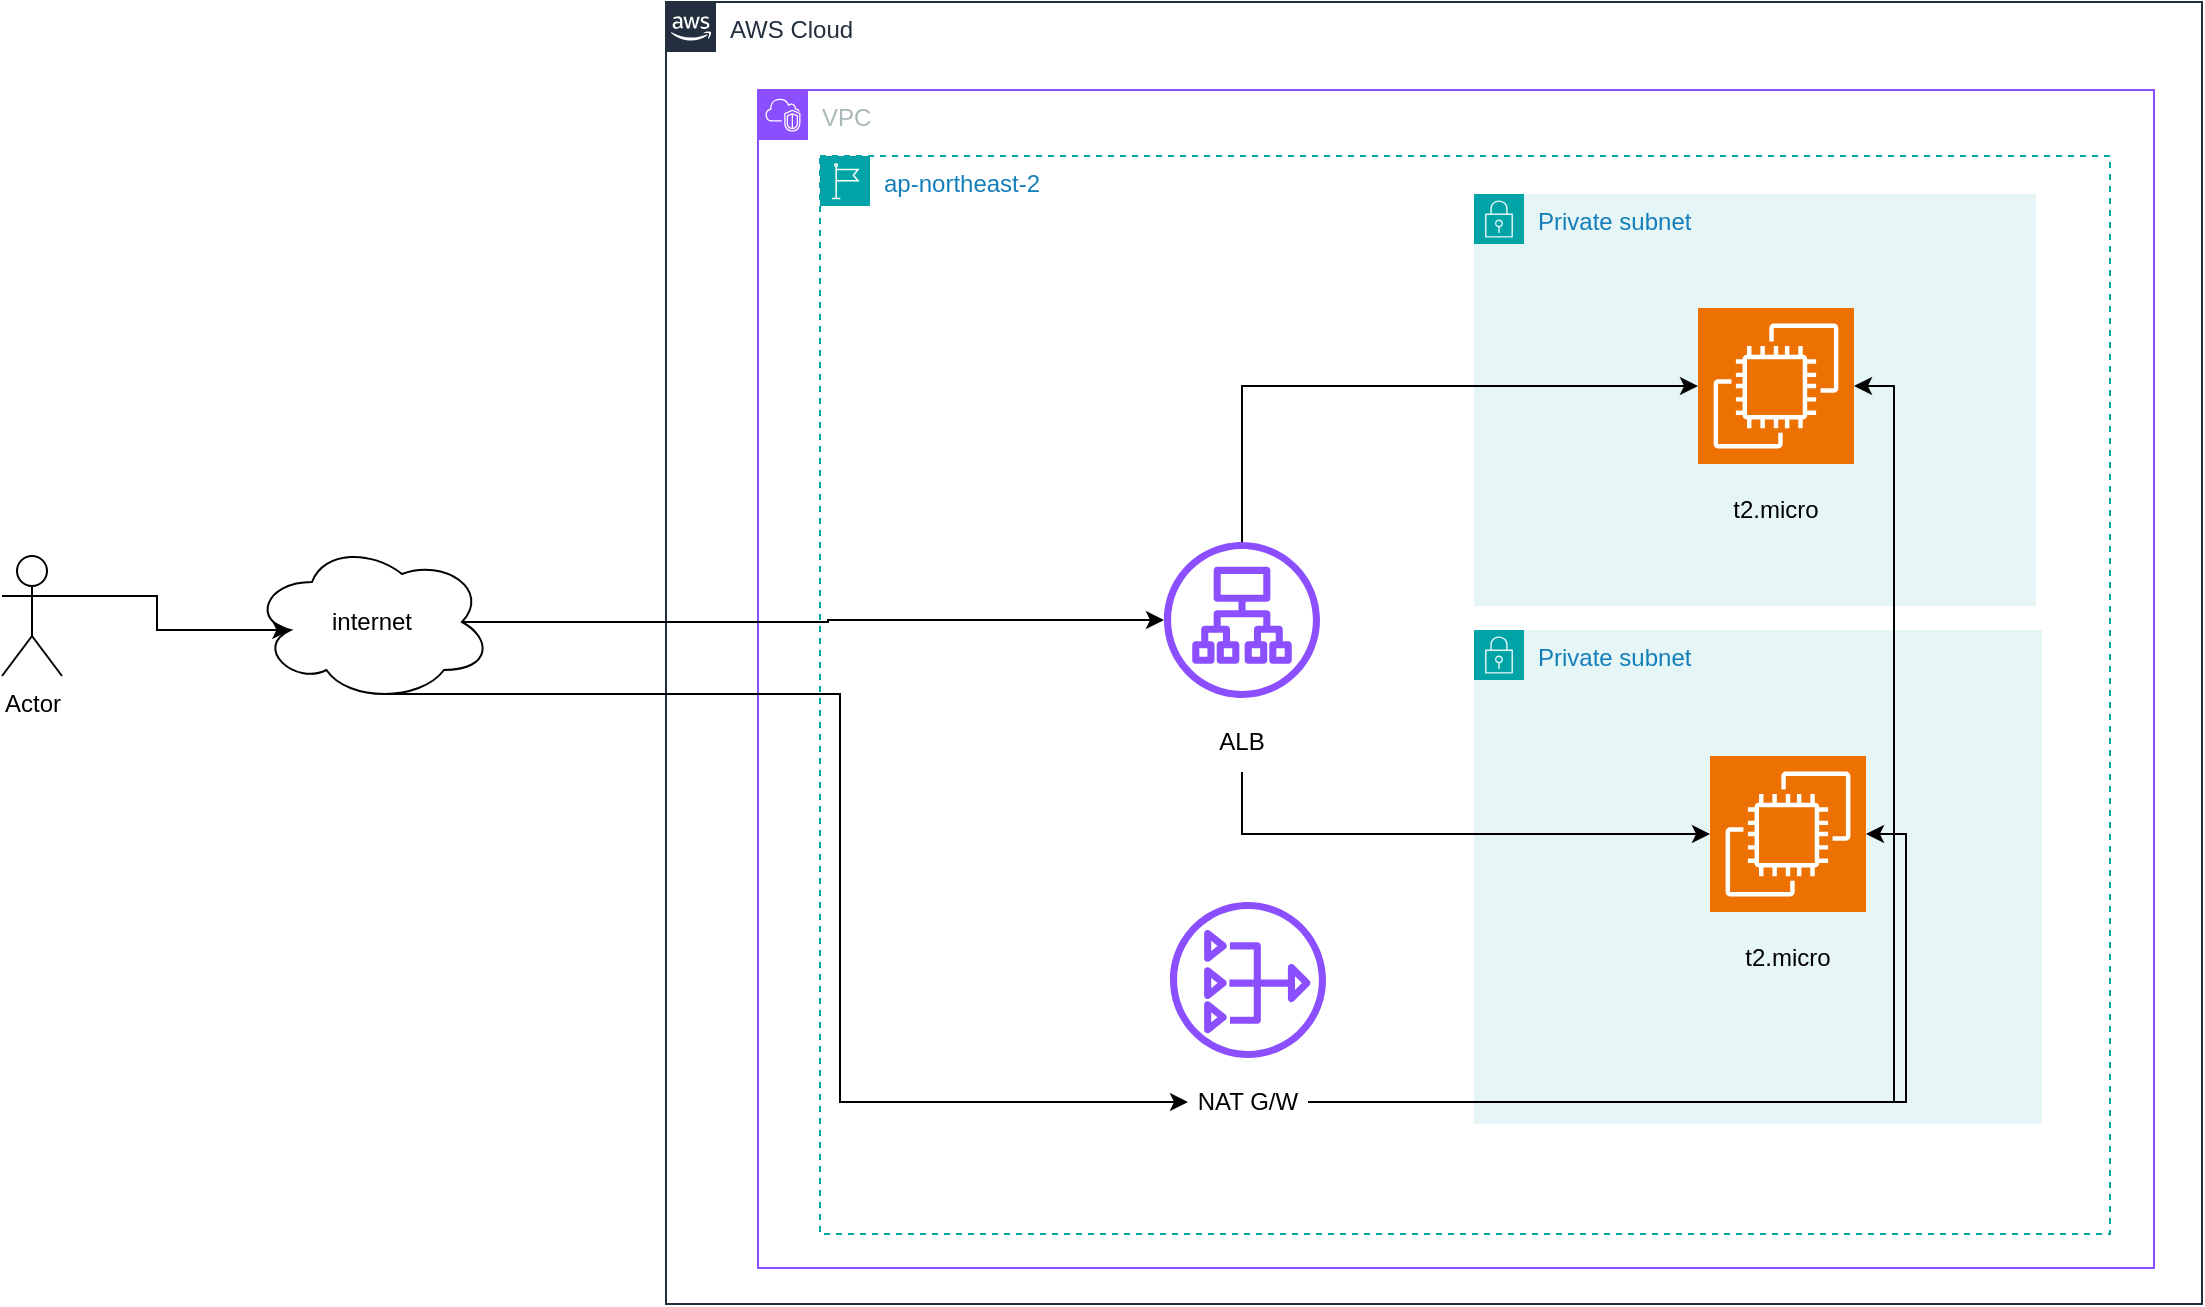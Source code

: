 <mxfile version="24.7.5" pages="2">
  <diagram name="alb-ec2" id="VLWuSDombQx1ZEFlUjgu">
    <mxGraphModel dx="1434" dy="844" grid="0" gridSize="10" guides="1" tooltips="1" connect="1" arrows="1" fold="1" page="1" pageScale="1" pageWidth="1169" pageHeight="827" math="0" shadow="0">
      <root>
        <mxCell id="0" />
        <mxCell id="1" parent="0" />
        <mxCell id="Fi5lCPVSWvwqmN0hk9Br-1" value="AWS Cloud" style="points=[[0,0],[0.25,0],[0.5,0],[0.75,0],[1,0],[1,0.25],[1,0.5],[1,0.75],[1,1],[0.75,1],[0.5,1],[0.25,1],[0,1],[0,0.75],[0,0.5],[0,0.25]];outlineConnect=0;gradientColor=none;html=1;whiteSpace=wrap;fontSize=12;fontStyle=0;container=1;pointerEvents=0;collapsible=0;recursiveResize=0;shape=mxgraph.aws4.group;grIcon=mxgraph.aws4.group_aws_cloud_alt;strokeColor=#232F3E;fillColor=none;verticalAlign=top;align=left;spacingLeft=30;fontColor=#232F3E;dashed=0;" vertex="1" parent="1">
          <mxGeometry x="357" y="73" width="768" height="651" as="geometry" />
        </mxCell>
        <mxCell id="Fi5lCPVSWvwqmN0hk9Br-2" value="VPC" style="points=[[0,0],[0.25,0],[0.5,0],[0.75,0],[1,0],[1,0.25],[1,0.5],[1,0.75],[1,1],[0.75,1],[0.5,1],[0.25,1],[0,1],[0,0.75],[0,0.5],[0,0.25]];outlineConnect=0;gradientColor=none;html=1;whiteSpace=wrap;fontSize=12;fontStyle=0;container=1;pointerEvents=0;collapsible=0;recursiveResize=0;shape=mxgraph.aws4.group;grIcon=mxgraph.aws4.group_vpc2;strokeColor=#8C4FFF;fillColor=none;verticalAlign=top;align=left;spacingLeft=30;fontColor=#AAB7B8;dashed=0;" vertex="1" parent="Fi5lCPVSWvwqmN0hk9Br-1">
          <mxGeometry x="46" y="44" width="698" height="589" as="geometry" />
        </mxCell>
        <mxCell id="Fi5lCPVSWvwqmN0hk9Br-3" value="ap-northea&lt;span style=&quot;background-color: initial;&quot;&gt;st-2&lt;/span&gt;" style="points=[[0,0],[0.25,0],[0.5,0],[0.75,0],[1,0],[1,0.25],[1,0.5],[1,0.75],[1,1],[0.75,1],[0.5,1],[0.25,1],[0,1],[0,0.75],[0,0.5],[0,0.25]];outlineConnect=0;gradientColor=none;html=1;whiteSpace=wrap;fontSize=12;fontStyle=0;container=1;pointerEvents=0;collapsible=0;recursiveResize=0;shape=mxgraph.aws4.group;grIcon=mxgraph.aws4.group_region;strokeColor=#00A4A6;fillColor=none;verticalAlign=top;align=left;spacingLeft=30;fontColor=#147EBA;dashed=1;" vertex="1" parent="Fi5lCPVSWvwqmN0hk9Br-2">
          <mxGeometry x="31" y="33" width="645" height="539" as="geometry" />
        </mxCell>
        <mxCell id="Fi5lCPVSWvwqmN0hk9Br-5" value="Private subnet" style="points=[[0,0],[0.25,0],[0.5,0],[0.75,0],[1,0],[1,0.25],[1,0.5],[1,0.75],[1,1],[0.75,1],[0.5,1],[0.25,1],[0,1],[0,0.75],[0,0.5],[0,0.25]];outlineConnect=0;gradientColor=none;html=1;whiteSpace=wrap;fontSize=12;fontStyle=0;container=1;pointerEvents=0;collapsible=0;recursiveResize=0;shape=mxgraph.aws4.group;grIcon=mxgraph.aws4.group_security_group;grStroke=0;strokeColor=#00A4A6;fillColor=#E6F6F7;verticalAlign=top;align=left;spacingLeft=30;fontColor=#147EBA;dashed=0;" vertex="1" parent="Fi5lCPVSWvwqmN0hk9Br-3">
          <mxGeometry x="327" y="19" width="281" height="206" as="geometry" />
        </mxCell>
        <mxCell id="Fi5lCPVSWvwqmN0hk9Br-10" value="" style="sketch=0;points=[[0,0,0],[0.25,0,0],[0.5,0,0],[0.75,0,0],[1,0,0],[0,1,0],[0.25,1,0],[0.5,1,0],[0.75,1,0],[1,1,0],[0,0.25,0],[0,0.5,0],[0,0.75,0],[1,0.25,0],[1,0.5,0],[1,0.75,0]];outlineConnect=0;fontColor=#232F3E;fillColor=#ED7100;strokeColor=#ffffff;dashed=0;verticalLabelPosition=bottom;verticalAlign=top;align=center;html=1;fontSize=12;fontStyle=0;aspect=fixed;shape=mxgraph.aws4.resourceIcon;resIcon=mxgraph.aws4.ec2;" vertex="1" parent="Fi5lCPVSWvwqmN0hk9Br-5">
          <mxGeometry x="112" y="57" width="78" height="78" as="geometry" />
        </mxCell>
        <mxCell id="Fi5lCPVSWvwqmN0hk9Br-11" value="t2.micro" style="text;html=1;align=center;verticalAlign=middle;whiteSpace=wrap;rounded=0;" vertex="1" parent="Fi5lCPVSWvwqmN0hk9Br-5">
          <mxGeometry x="121" y="143" width="60" height="30" as="geometry" />
        </mxCell>
        <mxCell id="Fi5lCPVSWvwqmN0hk9Br-6" value="Private subnet" style="points=[[0,0],[0.25,0],[0.5,0],[0.75,0],[1,0],[1,0.25],[1,0.5],[1,0.75],[1,1],[0.75,1],[0.5,1],[0.25,1],[0,1],[0,0.75],[0,0.5],[0,0.25]];outlineConnect=0;gradientColor=none;html=1;whiteSpace=wrap;fontSize=12;fontStyle=0;container=1;pointerEvents=0;collapsible=0;recursiveResize=0;shape=mxgraph.aws4.group;grIcon=mxgraph.aws4.group_security_group;grStroke=0;strokeColor=#00A4A6;fillColor=#E6F6F7;verticalAlign=top;align=left;spacingLeft=30;fontColor=#147EBA;dashed=0;" vertex="1" parent="Fi5lCPVSWvwqmN0hk9Br-3">
          <mxGeometry x="327" y="237" width="284" height="247" as="geometry" />
        </mxCell>
        <mxCell id="Fi5lCPVSWvwqmN0hk9Br-12" value="" style="sketch=0;points=[[0,0,0],[0.25,0,0],[0.5,0,0],[0.75,0,0],[1,0,0],[0,1,0],[0.25,1,0],[0.5,1,0],[0.75,1,0],[1,1,0],[0,0.25,0],[0,0.5,0],[0,0.75,0],[1,0.25,0],[1,0.5,0],[1,0.75,0]];outlineConnect=0;fontColor=#232F3E;fillColor=#ED7100;strokeColor=#ffffff;dashed=0;verticalLabelPosition=bottom;verticalAlign=top;align=center;html=1;fontSize=12;fontStyle=0;aspect=fixed;shape=mxgraph.aws4.resourceIcon;resIcon=mxgraph.aws4.ec2;" vertex="1" parent="Fi5lCPVSWvwqmN0hk9Br-6">
          <mxGeometry x="118" y="63" width="78" height="78" as="geometry" />
        </mxCell>
        <mxCell id="Fi5lCPVSWvwqmN0hk9Br-13" value="t2.micro" style="text;html=1;align=center;verticalAlign=middle;whiteSpace=wrap;rounded=0;" vertex="1" parent="Fi5lCPVSWvwqmN0hk9Br-6">
          <mxGeometry x="127" y="149" width="60" height="30" as="geometry" />
        </mxCell>
        <mxCell id="Fi5lCPVSWvwqmN0hk9Br-14" value="" style="sketch=0;outlineConnect=0;fontColor=#232F3E;gradientColor=none;fillColor=#8C4FFF;strokeColor=none;dashed=0;verticalLabelPosition=bottom;verticalAlign=top;align=center;html=1;fontSize=12;fontStyle=0;aspect=fixed;pointerEvents=1;shape=mxgraph.aws4.application_load_balancer;" vertex="1" parent="Fi5lCPVSWvwqmN0hk9Br-3">
          <mxGeometry x="172" y="193" width="78" height="78" as="geometry" />
        </mxCell>
        <mxCell id="Fi5lCPVSWvwqmN0hk9Br-15" value="ALB" style="text;html=1;align=center;verticalAlign=middle;whiteSpace=wrap;rounded=0;" vertex="1" parent="Fi5lCPVSWvwqmN0hk9Br-3">
          <mxGeometry x="181" y="278" width="60" height="30" as="geometry" />
        </mxCell>
        <mxCell id="Fi5lCPVSWvwqmN0hk9Br-21" style="edgeStyle=orthogonalEdgeStyle;rounded=0;orthogonalLoop=1;jettySize=auto;html=1;exitX=0;exitY=0.5;exitDx=0;exitDy=0;exitPerimeter=0;startArrow=classic;startFill=1;endArrow=none;endFill=0;" edge="1" parent="Fi5lCPVSWvwqmN0hk9Br-3" source="Fi5lCPVSWvwqmN0hk9Br-10" target="Fi5lCPVSWvwqmN0hk9Br-14">
          <mxGeometry relative="1" as="geometry" />
        </mxCell>
        <mxCell id="Fi5lCPVSWvwqmN0hk9Br-23" style="edgeStyle=orthogonalEdgeStyle;rounded=0;orthogonalLoop=1;jettySize=auto;html=1;exitX=0;exitY=0.5;exitDx=0;exitDy=0;exitPerimeter=0;entryX=0.5;entryY=1;entryDx=0;entryDy=0;startArrow=classic;startFill=1;endArrow=none;endFill=0;" edge="1" parent="Fi5lCPVSWvwqmN0hk9Br-3" source="Fi5lCPVSWvwqmN0hk9Br-12" target="Fi5lCPVSWvwqmN0hk9Br-15">
          <mxGeometry relative="1" as="geometry" />
        </mxCell>
        <mxCell id="Fi5lCPVSWvwqmN0hk9Br-24" value="" style="sketch=0;outlineConnect=0;fontColor=#232F3E;gradientColor=none;fillColor=#8C4FFF;strokeColor=none;dashed=0;verticalLabelPosition=bottom;verticalAlign=top;align=center;html=1;fontSize=12;fontStyle=0;aspect=fixed;pointerEvents=1;shape=mxgraph.aws4.nat_gateway;" vertex="1" parent="Fi5lCPVSWvwqmN0hk9Br-3">
          <mxGeometry x="175" y="373" width="78" height="78" as="geometry" />
        </mxCell>
        <mxCell id="Fi5lCPVSWvwqmN0hk9Br-25" value="NAT G/W" style="text;html=1;align=center;verticalAlign=middle;whiteSpace=wrap;rounded=0;" vertex="1" parent="Fi5lCPVSWvwqmN0hk9Br-3">
          <mxGeometry x="184" y="458" width="60" height="30" as="geometry" />
        </mxCell>
        <mxCell id="Fi5lCPVSWvwqmN0hk9Br-28" style="edgeStyle=orthogonalEdgeStyle;rounded=0;orthogonalLoop=1;jettySize=auto;html=1;exitX=1;exitY=0.5;exitDx=0;exitDy=0;entryX=1;entryY=0.5;entryDx=0;entryDy=0;entryPerimeter=0;" edge="1" parent="Fi5lCPVSWvwqmN0hk9Br-3" source="Fi5lCPVSWvwqmN0hk9Br-25" target="Fi5lCPVSWvwqmN0hk9Br-10">
          <mxGeometry relative="1" as="geometry" />
        </mxCell>
        <mxCell id="Fi5lCPVSWvwqmN0hk9Br-30" style="edgeStyle=orthogonalEdgeStyle;rounded=0;orthogonalLoop=1;jettySize=auto;html=1;exitX=1;exitY=0.5;exitDx=0;exitDy=0;entryX=1;entryY=0.5;entryDx=0;entryDy=0;entryPerimeter=0;" edge="1" parent="Fi5lCPVSWvwqmN0hk9Br-3" source="Fi5lCPVSWvwqmN0hk9Br-25" target="Fi5lCPVSWvwqmN0hk9Br-12">
          <mxGeometry relative="1" as="geometry" />
        </mxCell>
        <mxCell id="Fi5lCPVSWvwqmN0hk9Br-16" value="Actor" style="shape=umlActor;verticalLabelPosition=bottom;verticalAlign=top;html=1;outlineConnect=0;" vertex="1" parent="1">
          <mxGeometry x="25" y="350" width="30" height="60" as="geometry" />
        </mxCell>
        <mxCell id="Fi5lCPVSWvwqmN0hk9Br-20" style="edgeStyle=orthogonalEdgeStyle;rounded=0;orthogonalLoop=1;jettySize=auto;html=1;exitX=0.875;exitY=0.5;exitDx=0;exitDy=0;exitPerimeter=0;" edge="1" parent="1" source="Fi5lCPVSWvwqmN0hk9Br-17" target="Fi5lCPVSWvwqmN0hk9Br-14">
          <mxGeometry relative="1" as="geometry" />
        </mxCell>
        <mxCell id="Fi5lCPVSWvwqmN0hk9Br-26" style="edgeStyle=orthogonalEdgeStyle;rounded=0;orthogonalLoop=1;jettySize=auto;html=1;exitX=0.55;exitY=0.95;exitDx=0;exitDy=0;exitPerimeter=0;entryX=0;entryY=0.5;entryDx=0;entryDy=0;" edge="1" parent="1" source="Fi5lCPVSWvwqmN0hk9Br-17" target="Fi5lCPVSWvwqmN0hk9Br-25">
          <mxGeometry relative="1" as="geometry" />
        </mxCell>
        <mxCell id="Fi5lCPVSWvwqmN0hk9Br-17" value="internet" style="ellipse;shape=cloud;whiteSpace=wrap;html=1;" vertex="1" parent="1">
          <mxGeometry x="150" y="343" width="120" height="80" as="geometry" />
        </mxCell>
        <mxCell id="Fi5lCPVSWvwqmN0hk9Br-19" style="edgeStyle=orthogonalEdgeStyle;rounded=0;orthogonalLoop=1;jettySize=auto;html=1;exitX=1;exitY=0.333;exitDx=0;exitDy=0;exitPerimeter=0;entryX=0.16;entryY=0.55;entryDx=0;entryDy=0;entryPerimeter=0;" edge="1" parent="1" source="Fi5lCPVSWvwqmN0hk9Br-16" target="Fi5lCPVSWvwqmN0hk9Br-17">
          <mxGeometry relative="1" as="geometry" />
        </mxCell>
      </root>
    </mxGraphModel>
  </diagram>
  <diagram id="Icl44PaKi23Z4X7nLIQq" name="alb-ecs">
    <mxGraphModel dx="1434" dy="844" grid="0" gridSize="10" guides="1" tooltips="1" connect="1" arrows="1" fold="1" page="1" pageScale="1" pageWidth="1169" pageHeight="827" math="0" shadow="0">
      <root>
        <mxCell id="0" />
        <mxCell id="1" parent="0" />
        <mxCell id="2JFhoAlX3IcZLZxu07tq-1" value="Private subnet" style="points=[[0,0],[0.25,0],[0.5,0],[0.75,0],[1,0],[1,0.25],[1,0.5],[1,0.75],[1,1],[0.75,1],[0.5,1],[0.25,1],[0,1],[0,0.75],[0,0.5],[0,0.25]];outlineConnect=0;gradientColor=none;html=1;whiteSpace=wrap;fontSize=12;fontStyle=0;container=1;pointerEvents=0;collapsible=0;recursiveResize=0;shape=mxgraph.aws4.group;grIcon=mxgraph.aws4.group_security_group;grStroke=0;strokeColor=#00A4A6;fillColor=#E6F6F7;verticalAlign=top;align=left;spacingLeft=30;fontColor=#147EBA;dashed=0;" vertex="1" parent="1">
          <mxGeometry x="713" y="169" width="329" height="206" as="geometry" />
        </mxCell>
        <mxCell id="lTeTtEH4ssTdnJgc7kw8-3" value="VPC" style="points=[[0,0],[0.25,0],[0.5,0],[0.75,0],[1,0],[1,0.25],[1,0.5],[1,0.75],[1,1],[0.75,1],[0.5,1],[0.25,1],[0,1],[0,0.75],[0,0.5],[0,0.25]];outlineConnect=0;gradientColor=none;html=1;whiteSpace=wrap;fontSize=12;fontStyle=0;container=1;pointerEvents=0;collapsible=0;recursiveResize=0;shape=mxgraph.aws4.group;grIcon=mxgraph.aws4.group_vpc2;strokeColor=#8C4FFF;fillColor=none;verticalAlign=top;align=left;spacingLeft=30;fontColor=#AAB7B8;dashed=0;" vertex="1" parent="1">
          <mxGeometry x="442" y="106" width="633" height="547" as="geometry" />
        </mxCell>
        <mxCell id="lTeTtEH4ssTdnJgc7kw8-4" value="ECS Cluster" style="fillColor=none;strokeColor=#5A6C86;dashed=1;verticalAlign=top;fontStyle=0;fontColor=#5A6C86;whiteSpace=wrap;html=1;" vertex="1" parent="lTeTtEH4ssTdnJgc7kw8-3">
          <mxGeometry x="257" y="94" width="329" height="410" as="geometry" />
        </mxCell>
        <mxCell id="2JFhoAlX3IcZLZxu07tq-4" value="Private subnet" style="points=[[0,0],[0.25,0],[0.5,0],[0.75,0],[1,0],[1,0.25],[1,0.5],[1,0.75],[1,1],[0.75,1],[0.5,1],[0.25,1],[0,1],[0,0.75],[0,0.5],[0,0.25]];outlineConnect=0;gradientColor=none;html=1;whiteSpace=wrap;fontSize=12;fontStyle=0;container=1;pointerEvents=0;collapsible=0;recursiveResize=0;shape=mxgraph.aws4.group;grIcon=mxgraph.aws4.group_security_group;grStroke=0;strokeColor=#00A4A6;fillColor=#E6F6F7;verticalAlign=top;align=left;spacingLeft=30;fontColor=#147EBA;dashed=0;" vertex="1" parent="lTeTtEH4ssTdnJgc7kw8-3">
          <mxGeometry x="267" y="280" width="337" height="247" as="geometry" />
        </mxCell>
        <mxCell id="lTeTtEH4ssTdnJgc7kw8-12" value="aws-nginx-service" style="fillColor=none;strokeColor=#5A6C86;dashed=1;verticalAlign=top;fontStyle=0;fontColor=#5A6C86;whiteSpace=wrap;html=1;" vertex="1" parent="lTeTtEH4ssTdnJgc7kw8-3">
          <mxGeometry x="288" y="140" width="139" height="353" as="geometry" />
        </mxCell>
        <mxCell id="lTeTtEH4ssTdnJgc7kw8-5" value="" style="sketch=0;points=[[0,0,0],[0.25,0,0],[0.5,0,0],[0.75,0,0],[1,0,0],[0,1,0],[0.25,1,0],[0.5,1,0],[0.75,1,0],[1,1,0],[0,0.25,0],[0,0.5,0],[0,0.75,0],[1,0.25,0],[1,0.5,0],[1,0.75,0]];outlineConnect=0;fontColor=#232F3E;fillColor=#ED7100;strokeColor=#ffffff;dashed=0;verticalLabelPosition=bottom;verticalAlign=top;align=center;html=1;fontSize=12;fontStyle=0;aspect=fixed;shape=mxgraph.aws4.resourceIcon;resIcon=mxgraph.aws4.ecs;" vertex="1" parent="lTeTtEH4ssTdnJgc7kw8-3">
          <mxGeometry x="261" y="101" width="35" height="35" as="geometry" />
        </mxCell>
        <mxCell id="lTeTtEH4ssTdnJgc7kw8-6" value="" style="sketch=0;points=[[0,0,0],[0.25,0,0],[0.5,0,0],[0.75,0,0],[1,0,0],[0,1,0],[0.25,1,0],[0.5,1,0],[0.75,1,0],[1,1,0],[0,0.25,0],[0,0.5,0],[0,0.75,0],[1,0.25,0],[1,0.5,0],[1,0.75,0]];outlineConnect=0;fontColor=#232F3E;fillColor=#ED7100;strokeColor=#ffffff;dashed=0;verticalLabelPosition=bottom;verticalAlign=top;align=center;html=1;fontSize=12;fontStyle=0;aspect=fixed;shape=mxgraph.aws4.resourceIcon;resIcon=mxgraph.aws4.fargate;" vertex="1" parent="lTeTtEH4ssTdnJgc7kw8-3">
          <mxGeometry x="452" y="140" width="34" height="34" as="geometry" />
        </mxCell>
        <mxCell id="lTeTtEH4ssTdnJgc7kw8-7" value="aws-httpd-service" style="fillColor=none;strokeColor=#5A6C86;dashed=1;verticalAlign=top;fontStyle=0;fontColor=#5A6C86;whiteSpace=wrap;html=1;" vertex="1" parent="lTeTtEH4ssTdnJgc7kw8-3">
          <mxGeometry x="436" y="138" width="139" height="353" as="geometry" />
        </mxCell>
        <mxCell id="lTeTtEH4ssTdnJgc7kw8-8" value="" style="sketch=0;outlineConnect=0;fontColor=#232F3E;gradientColor=none;fillColor=#ED7100;strokeColor=none;dashed=0;verticalLabelPosition=bottom;verticalAlign=top;align=center;html=1;fontSize=12;fontStyle=0;aspect=fixed;pointerEvents=1;shape=mxgraph.aws4.container_1;" vertex="1" parent="lTeTtEH4ssTdnJgc7kw8-3">
          <mxGeometry x="481.5" y="188" width="48" height="31" as="geometry" />
        </mxCell>
        <mxCell id="lTeTtEH4ssTdnJgc7kw8-9" value="" style="sketch=0;outlineConnect=0;fontColor=#232F3E;gradientColor=none;fillColor=#ED7100;strokeColor=none;dashed=0;verticalLabelPosition=bottom;verticalAlign=top;align=center;html=1;fontSize=12;fontStyle=0;aspect=fixed;pointerEvents=1;shape=mxgraph.aws4.container_1;" vertex="1" parent="lTeTtEH4ssTdnJgc7kw8-3">
          <mxGeometry x="481.5" y="368" width="48" height="31" as="geometry" />
        </mxCell>
        <mxCell id="lTeTtEH4ssTdnJgc7kw8-21" style="edgeStyle=orthogonalEdgeStyle;rounded=0;orthogonalLoop=1;jettySize=auto;html=1;exitX=0;exitY=0.5;exitDx=0;exitDy=0;startArrow=classic;startFill=1;endArrow=none;endFill=0;" edge="1" parent="lTeTtEH4ssTdnJgc7kw8-3" source="lTeTtEH4ssTdnJgc7kw8-10" target="0yBCora3txkPa7t7m_Qa-1">
          <mxGeometry relative="1" as="geometry">
            <Array as="points">
              <mxPoint x="476" y="258" />
              <mxPoint x="320" y="258" />
              <mxPoint x="320" y="277" />
            </Array>
          </mxGeometry>
        </mxCell>
        <mxCell id="lTeTtEH4ssTdnJgc7kw8-31" style="edgeStyle=orthogonalEdgeStyle;rounded=0;orthogonalLoop=1;jettySize=auto;html=1;exitX=1;exitY=0.5;exitDx=0;exitDy=0;entryX=1;entryY=0.75;entryDx=0;entryDy=0;startArrow=classic;startFill=1;endArrow=none;endFill=0;" edge="1" parent="lTeTtEH4ssTdnJgc7kw8-3" source="lTeTtEH4ssTdnJgc7kw8-10" target="0BfbA98U4rfh67O-kZe5-2">
          <mxGeometry relative="1" as="geometry" />
        </mxCell>
        <mxCell id="lTeTtEH4ssTdnJgc7kw8-10" value="aws-httpd" style="text;html=1;align=center;verticalAlign=middle;whiteSpace=wrap;rounded=0;" vertex="1" parent="lTeTtEH4ssTdnJgc7kw8-3">
          <mxGeometry x="475.5" y="222" width="60" height="30" as="geometry" />
        </mxCell>
        <mxCell id="lTeTtEH4ssTdnJgc7kw8-23" style="edgeStyle=orthogonalEdgeStyle;rounded=0;orthogonalLoop=1;jettySize=auto;html=1;exitX=0;exitY=0.5;exitDx=0;exitDy=0;entryX=1;entryY=0.25;entryDx=0;entryDy=0;startArrow=classic;startFill=1;endArrow=none;endFill=0;" edge="1" parent="lTeTtEH4ssTdnJgc7kw8-3" source="lTeTtEH4ssTdnJgc7kw8-11" target="0BfbA98U4rfh67O-kZe5-1">
          <mxGeometry relative="1" as="geometry">
            <Array as="points">
              <mxPoint x="430" y="420" />
              <mxPoint x="430" y="331" />
            </Array>
          </mxGeometry>
        </mxCell>
        <mxCell id="lTeTtEH4ssTdnJgc7kw8-27" style="edgeStyle=orthogonalEdgeStyle;rounded=0;orthogonalLoop=1;jettySize=auto;html=1;exitX=0.5;exitY=1;exitDx=0;exitDy=0;" edge="1" parent="lTeTtEH4ssTdnJgc7kw8-3" source="lTeTtEH4ssTdnJgc7kw8-11" target="0yBCora3txkPa7t7m_Qa-2">
          <mxGeometry relative="1" as="geometry" />
        </mxCell>
        <mxCell id="lTeTtEH4ssTdnJgc7kw8-11" value="aws-httpd" style="text;html=1;align=center;verticalAlign=middle;whiteSpace=wrap;rounded=0;" vertex="1" parent="lTeTtEH4ssTdnJgc7kw8-3">
          <mxGeometry x="475.5" y="405" width="60" height="30" as="geometry" />
        </mxCell>
        <mxCell id="lTeTtEH4ssTdnJgc7kw8-13" value="" style="sketch=0;outlineConnect=0;fontColor=#232F3E;gradientColor=none;fillColor=#ED7100;strokeColor=none;dashed=0;verticalLabelPosition=bottom;verticalAlign=top;align=center;html=1;fontSize=12;fontStyle=0;aspect=fixed;pointerEvents=1;shape=mxgraph.aws4.container_1;" vertex="1" parent="lTeTtEH4ssTdnJgc7kw8-3">
          <mxGeometry x="333.5" y="190" width="48" height="31" as="geometry" />
        </mxCell>
        <mxCell id="lTeTtEH4ssTdnJgc7kw8-14" value="" style="sketch=0;outlineConnect=0;fontColor=#232F3E;gradientColor=none;fillColor=#ED7100;strokeColor=none;dashed=0;verticalLabelPosition=bottom;verticalAlign=top;align=center;html=1;fontSize=12;fontStyle=0;aspect=fixed;pointerEvents=1;shape=mxgraph.aws4.container_1;" vertex="1" parent="lTeTtEH4ssTdnJgc7kw8-3">
          <mxGeometry x="333.5" y="370" width="48" height="31" as="geometry" />
        </mxCell>
        <mxCell id="lTeTtEH4ssTdnJgc7kw8-20" style="edgeStyle=orthogonalEdgeStyle;rounded=0;orthogonalLoop=1;jettySize=auto;html=1;exitX=0;exitY=0.5;exitDx=0;exitDy=0;startArrow=classic;startFill=1;endArrow=none;endFill=0;" edge="1" parent="lTeTtEH4ssTdnJgc7kw8-3" source="lTeTtEH4ssTdnJgc7kw8-15" target="0yBCora3txkPa7t7m_Qa-1">
          <mxGeometry relative="1" as="geometry" />
        </mxCell>
        <mxCell id="lTeTtEH4ssTdnJgc7kw8-30" style="edgeStyle=orthogonalEdgeStyle;rounded=0;orthogonalLoop=1;jettySize=auto;html=1;exitX=1;exitY=0.5;exitDx=0;exitDy=0;entryX=1;entryY=0.5;entryDx=0;entryDy=0;startArrow=classic;startFill=1;endArrow=none;endFill=0;" edge="1" parent="lTeTtEH4ssTdnJgc7kw8-3" source="lTeTtEH4ssTdnJgc7kw8-15" target="0BfbA98U4rfh67O-kZe5-2">
          <mxGeometry relative="1" as="geometry" />
        </mxCell>
        <mxCell id="lTeTtEH4ssTdnJgc7kw8-15" value="aws-nginx" style="text;html=1;align=center;verticalAlign=middle;whiteSpace=wrap;rounded=0;" vertex="1" parent="lTeTtEH4ssTdnJgc7kw8-3">
          <mxGeometry x="327.5" y="224" width="60" height="30" as="geometry" />
        </mxCell>
        <mxCell id="lTeTtEH4ssTdnJgc7kw8-22" style="edgeStyle=orthogonalEdgeStyle;rounded=0;orthogonalLoop=1;jettySize=auto;html=1;exitX=0;exitY=0.5;exitDx=0;exitDy=0;entryX=1;entryY=0.5;entryDx=0;entryDy=0;startArrow=classic;startFill=1;endArrow=none;endFill=0;" edge="1" parent="lTeTtEH4ssTdnJgc7kw8-3" source="lTeTtEH4ssTdnJgc7kw8-16" target="0BfbA98U4rfh67O-kZe5-1">
          <mxGeometry relative="1" as="geometry" />
        </mxCell>
        <mxCell id="lTeTtEH4ssTdnJgc7kw8-26" style="edgeStyle=orthogonalEdgeStyle;rounded=0;orthogonalLoop=1;jettySize=auto;html=1;exitX=0.5;exitY=1;exitDx=0;exitDy=0;" edge="1" parent="lTeTtEH4ssTdnJgc7kw8-3" source="lTeTtEH4ssTdnJgc7kw8-16" target="0yBCora3txkPa7t7m_Qa-2">
          <mxGeometry relative="1" as="geometry" />
        </mxCell>
        <mxCell id="lTeTtEH4ssTdnJgc7kw8-16" value="aws-nginx" style="text;html=1;align=center;verticalAlign=middle;whiteSpace=wrap;rounded=0;" vertex="1" parent="lTeTtEH4ssTdnJgc7kw8-3">
          <mxGeometry x="327.5" y="407" width="60" height="30" as="geometry" />
        </mxCell>
        <mxCell id="0yBCora3txkPa7t7m_Qa-1" value="" style="sketch=0;outlineConnect=0;fontColor=#232F3E;gradientColor=none;fillColor=#8C4FFF;strokeColor=none;dashed=0;verticalLabelPosition=bottom;verticalAlign=top;align=center;html=1;fontSize=12;fontStyle=0;aspect=fixed;pointerEvents=1;shape=mxgraph.aws4.application_load_balancer;" vertex="1" parent="lTeTtEH4ssTdnJgc7kw8-3">
          <mxGeometry x="87" y="238" width="78" height="78" as="geometry" />
        </mxCell>
        <mxCell id="0BfbA98U4rfh67O-kZe5-1" value="ALB" style="text;html=1;align=center;verticalAlign=middle;whiteSpace=wrap;rounded=0;" vertex="1" parent="lTeTtEH4ssTdnJgc7kw8-3">
          <mxGeometry x="96" y="323" width="60" height="30" as="geometry" />
        </mxCell>
        <mxCell id="0yBCora3txkPa7t7m_Qa-2" value="" style="sketch=0;outlineConnect=0;fontColor=#232F3E;gradientColor=none;fillColor=#8C4FFF;strokeColor=none;dashed=0;verticalLabelPosition=bottom;verticalAlign=top;align=center;html=1;fontSize=12;fontStyle=0;aspect=fixed;pointerEvents=1;shape=mxgraph.aws4.nat_gateway;" vertex="1" parent="lTeTtEH4ssTdnJgc7kw8-3">
          <mxGeometry x="90" y="418" width="78" height="78" as="geometry" />
        </mxCell>
        <mxCell id="0BfbA98U4rfh67O-kZe5-2" value="NAT G/W" style="text;html=1;align=center;verticalAlign=middle;whiteSpace=wrap;rounded=0;" vertex="1" parent="lTeTtEH4ssTdnJgc7kw8-3">
          <mxGeometry x="99" y="503" width="60" height="30" as="geometry" />
        </mxCell>
        <mxCell id="lTeTtEH4ssTdnJgc7kw8-1" value="Actor" style="shape=umlActor;verticalLabelPosition=bottom;verticalAlign=top;html=1;outlineConnect=0;" vertex="1" parent="1">
          <mxGeometry x="25" y="350" width="30" height="60" as="geometry" />
        </mxCell>
        <mxCell id="lTeTtEH4ssTdnJgc7kw8-18" style="edgeStyle=orthogonalEdgeStyle;rounded=0;orthogonalLoop=1;jettySize=auto;html=1;exitX=0.875;exitY=0.5;exitDx=0;exitDy=0;exitPerimeter=0;" edge="1" parent="1" source="lTeTtEH4ssTdnJgc7kw8-2" target="0yBCora3txkPa7t7m_Qa-1">
          <mxGeometry relative="1" as="geometry" />
        </mxCell>
        <mxCell id="lTeTtEH4ssTdnJgc7kw8-19" style="edgeStyle=orthogonalEdgeStyle;rounded=0;orthogonalLoop=1;jettySize=auto;html=1;exitX=0.55;exitY=0.95;exitDx=0;exitDy=0;exitPerimeter=0;" edge="1" parent="1" source="lTeTtEH4ssTdnJgc7kw8-2" target="0yBCora3txkPa7t7m_Qa-2">
          <mxGeometry relative="1" as="geometry">
            <Array as="points">
              <mxPoint x="216" y="491" />
              <mxPoint x="571" y="491" />
            </Array>
          </mxGeometry>
        </mxCell>
        <mxCell id="lTeTtEH4ssTdnJgc7kw8-2" value="internet" style="ellipse;shape=cloud;whiteSpace=wrap;html=1;" vertex="1" parent="1">
          <mxGeometry x="150" y="343" width="120" height="80" as="geometry" />
        </mxCell>
        <mxCell id="lTeTtEH4ssTdnJgc7kw8-17" style="edgeStyle=orthogonalEdgeStyle;rounded=0;orthogonalLoop=1;jettySize=auto;html=1;exitX=1;exitY=0.333;exitDx=0;exitDy=0;exitPerimeter=0;entryX=0.16;entryY=0.55;entryDx=0;entryDy=0;entryPerimeter=0;" edge="1" parent="1" source="lTeTtEH4ssTdnJgc7kw8-1" target="lTeTtEH4ssTdnJgc7kw8-2">
          <mxGeometry relative="1" as="geometry" />
        </mxCell>
      </root>
    </mxGraphModel>
  </diagram>
</mxfile>
